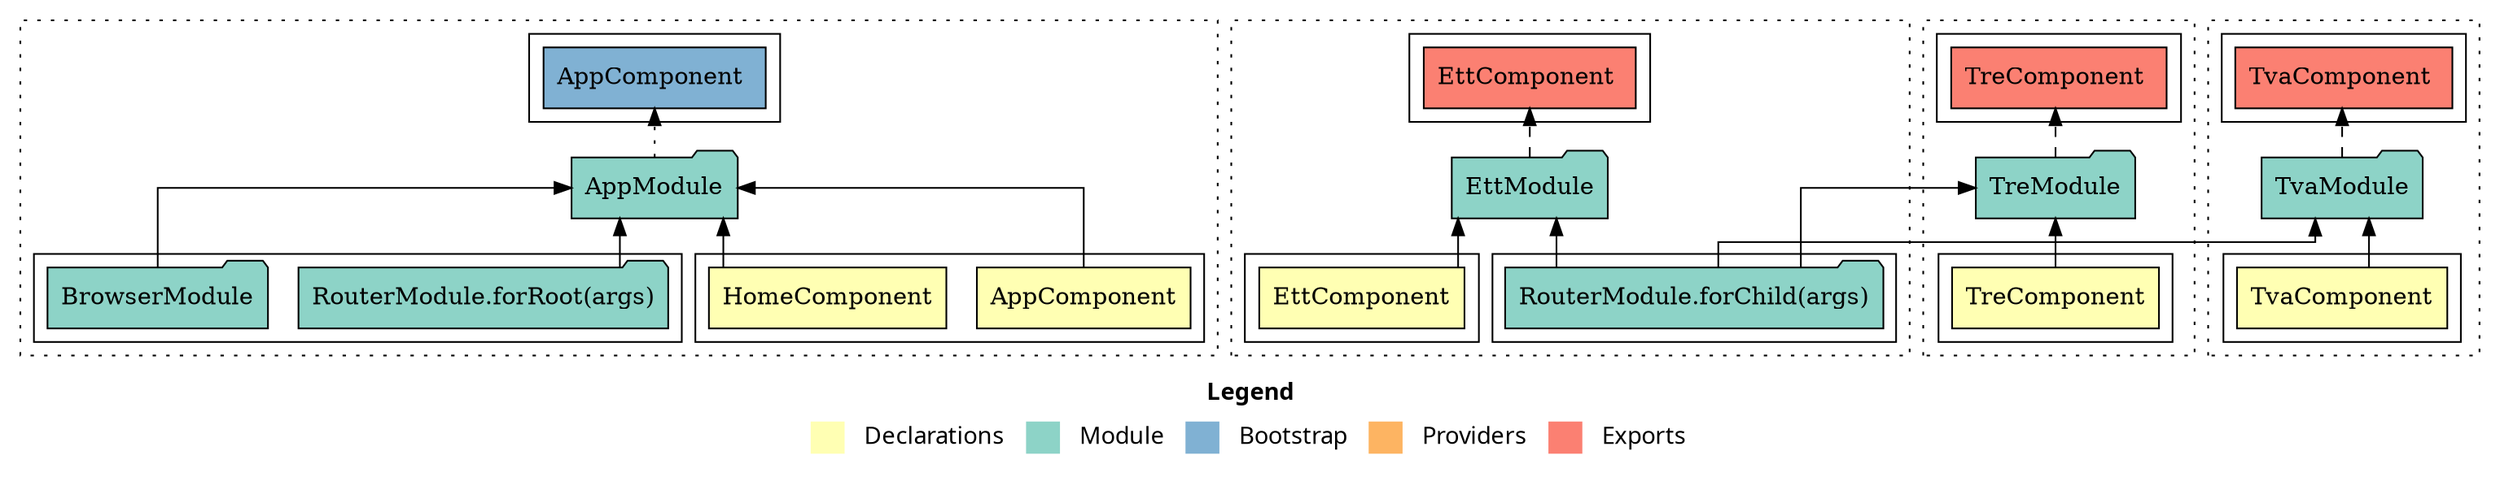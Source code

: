 digraph dependencies { node [shape="rect", style="filled", colorscheme=set312]; ranksep=0.4; compound=false; remincross=true; splines=true; splines=ortho; rankdir=LR; rankdir=TB; rankdir=BT; label=<<table BORDER="0"> <tr> <td colspan="5" align="center"><b>Legend</b></td> </tr> <tr> <td> <table BORDER="0"> <tr> <td bgcolor="#ffffb3" width="20"></td> <td>  Declarations</td> </tr> </table> </td> <td> <table BORDER="0"> <tr> <td bgcolor="#8dd3c7" width="20"></td> <td>  Module</td> </tr> </table> </td> <td> <table BORDER="0"> <tr> <td bgcolor="#80b1d3" width="20"></td> <td>  Bootstrap</td> </tr> </table> </td> <td> <table BORDER="0"> <tr> <td bgcolor="#fdb462" width="20"></td> <td>  Providers</td> </tr> </table> </td> <td> <table BORDER="0"> <tr> <td bgcolor="#fb8072" width="20"></td> <td>  Exports</td> </tr> </table> </td> </tr></table>>; ratio=compress; fontname="sans-serif";  subgraph "cluster_AppModule" { label=""; style="dotted";node [shape="folder", fillcolor=1]; subgraph cluster_AppModule_declarations { style="solid";node [style="filled", shape="rect"]; node [fillcolor=2]; "AppComponent"; node [fillcolor=2]; "HomeComponent"; }  "AppComponent" -> "AppModule" [style="solid", lhead="cluster_AppModule" ltail="cluster_AppModule_declarations"]; subgraph "cluster_AppModule_AppComponent_providers" { style="solid";  }  "HomeComponent" -> "AppModule" [style="solid", lhead="cluster_AppModule" ltail="cluster_AppModule_declarations"]; subgraph "cluster_AppModule_HomeComponent_providers" { style="solid";  }    subgraph cluster_AppModule_imports { style="solid"; node [style="filled", fillcolor=1, shape="rect"];    "RouterModule.forRoot(args)" [label="RouterModule.forRoot(args)", shape="folder"];    "BrowserModule" [label="BrowserModule", shape="folder"];   }    "RouterModule.forRoot(args)" -> "AppModule" [lhead="cluster_AppModule", ltail="cluster_AppModule_imports"];    "BrowserModule" -> "AppModule" [lhead="cluster_AppModule", ltail="cluster_AppModule_imports"];     subgraph cluster_AppModule_exports { style="solid";node [style="filled", fillcolor=4, shape="rect"];}    subgraph cluster_AppModule_bootstrap { style="solid"; node [style="filled", fillcolor=5, shape="rect"];  "AppComponent " [label="AppComponent ", shape="rect"]  }  "AppModule" -> "AppComponent " [style="dotted", lhead="cluster_AppModule_bootstrap" ltail="cluster_AppModule"];    subgraph cluster_AppModule_providers { style="solid"; node [style="filled", fillcolor=6, shape="rect"];   }     }  subgraph "cluster_EttModule" { label=""; style="dotted";node [shape="folder", fillcolor=1]; subgraph cluster_EttModule_declarations { style="solid";node [style="filled", shape="rect"]; node [fillcolor=2]; "EttComponent"; }  "EttComponent" -> "EttModule" [style="solid", lhead="cluster_EttModule" ltail="cluster_EttModule_declarations"]; subgraph "cluster_EttModule_EttComponent_providers" { style="solid";  }    subgraph cluster_EttModule_imports { style="solid"; node [style="filled", fillcolor=1, shape="rect"];    "RouterModule.forChild(args)" [label="RouterModule.forChild(args)", shape="folder"];   }    "RouterModule.forChild(args)" -> "EttModule" [lhead="cluster_EttModule", ltail="cluster_EttModule_imports"];     subgraph cluster_EttModule_exports { style="solid";node [style="filled", fillcolor=4, shape="rect"];"EttComponent " [label="EttComponent ", shape="rect"]}  "EttModule" -> "EttComponent " [style="dashed", ltail="cluster_EttModule" lhead="cluster_EttModule_exports"];    subgraph cluster_EttModule_bootstrap { style="solid"; node [style="filled", fillcolor=5, shape="rect"];  }    subgraph cluster_EttModule_providers { style="solid"; node [style="filled", fillcolor=6, shape="rect"];   }     }  subgraph "cluster_TreModule" { label=""; style="dotted";node [shape="folder", fillcolor=1]; subgraph cluster_TreModule_declarations { style="solid";node [style="filled", shape="rect"]; node [fillcolor=2]; "TreComponent"; }  "TreComponent" -> "TreModule" [style="solid", lhead="cluster_TreModule" ltail="cluster_TreModule_declarations"]; subgraph "cluster_TreModule_TreComponent_providers" { style="solid";  }    subgraph cluster_TreModule_imports { style="solid"; node [style="filled", fillcolor=1, shape="rect"];    "RouterModule.forChild(args)" [label="RouterModule.forChild(args)", shape="folder"];   }    "RouterModule.forChild(args)" -> "TreModule" [lhead="cluster_TreModule", ltail="cluster_TreModule_imports"];     subgraph cluster_TreModule_exports { style="solid";node [style="filled", fillcolor=4, shape="rect"];"TreComponent " [label="TreComponent ", shape="rect"]}  "TreModule" -> "TreComponent " [style="dashed", ltail="cluster_TreModule" lhead="cluster_TreModule_exports"];    subgraph cluster_TreModule_bootstrap { style="solid"; node [style="filled", fillcolor=5, shape="rect"];  }    subgraph cluster_TreModule_providers { style="solid"; node [style="filled", fillcolor=6, shape="rect"];   }     }  subgraph "cluster_TvaModule" { label=""; style="dotted";node [shape="folder", fillcolor=1]; subgraph cluster_TvaModule_declarations { style="solid";node [style="filled", shape="rect"]; node [fillcolor=2]; "TvaComponent"; }  "TvaComponent" -> "TvaModule" [style="solid", lhead="cluster_TvaModule" ltail="cluster_TvaModule_declarations"]; subgraph "cluster_TvaModule_TvaComponent_providers" { style="solid";  }    subgraph cluster_TvaModule_imports { style="solid"; node [style="filled", fillcolor=1, shape="rect"];    "RouterModule.forChild(args)" [label="RouterModule.forChild(args)", shape="folder"];   }    "RouterModule.forChild(args)" -> "TvaModule" [lhead="cluster_TvaModule", ltail="cluster_TvaModule_imports"];     subgraph cluster_TvaModule_exports { style="solid";node [style="filled", fillcolor=4, shape="rect"];"TvaComponent " [label="TvaComponent ", shape="rect"]}  "TvaModule" -> "TvaComponent " [style="dashed", ltail="cluster_TvaModule" lhead="cluster_TvaModule_exports"];    subgraph cluster_TvaModule_bootstrap { style="solid"; node [style="filled", fillcolor=5, shape="rect"];  }    subgraph cluster_TvaModule_providers { style="solid"; node [style="filled", fillcolor=6, shape="rect"];   }     }  }
